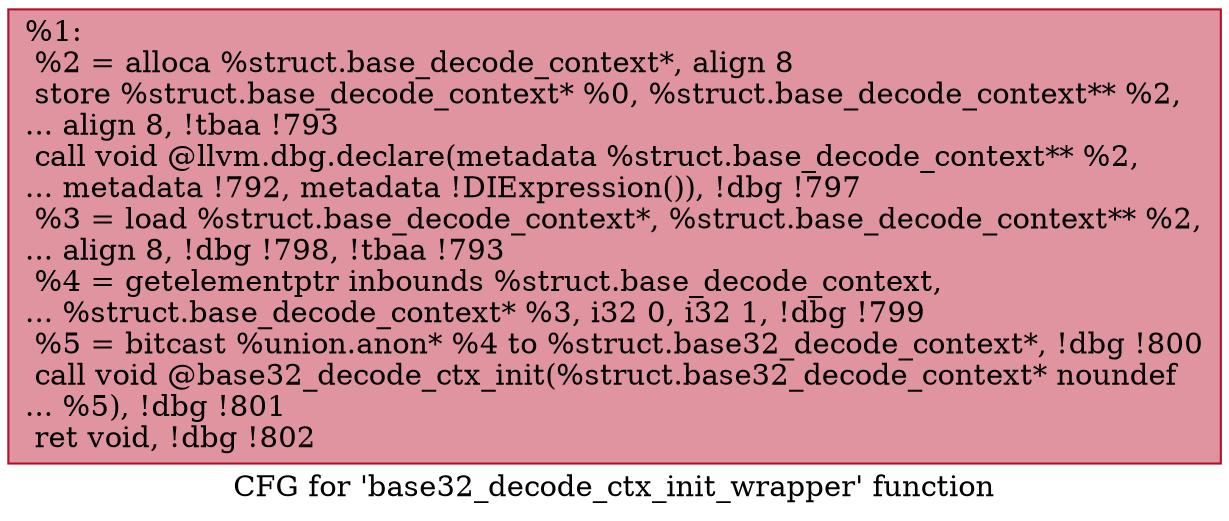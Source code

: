 digraph "CFG for 'base32_decode_ctx_init_wrapper' function" {
	label="CFG for 'base32_decode_ctx_init_wrapper' function";

	Node0xda0d30 [shape=record,color="#b70d28ff", style=filled, fillcolor="#b70d2870",label="{%1:\l  %2 = alloca %struct.base_decode_context*, align 8\l  store %struct.base_decode_context* %0, %struct.base_decode_context** %2,\l... align 8, !tbaa !793\l  call void @llvm.dbg.declare(metadata %struct.base_decode_context** %2,\l... metadata !792, metadata !DIExpression()), !dbg !797\l  %3 = load %struct.base_decode_context*, %struct.base_decode_context** %2,\l... align 8, !dbg !798, !tbaa !793\l  %4 = getelementptr inbounds %struct.base_decode_context,\l... %struct.base_decode_context* %3, i32 0, i32 1, !dbg !799\l  %5 = bitcast %union.anon* %4 to %struct.base32_decode_context*, !dbg !800\l  call void @base32_decode_ctx_init(%struct.base32_decode_context* noundef\l... %5), !dbg !801\l  ret void, !dbg !802\l}"];
}
